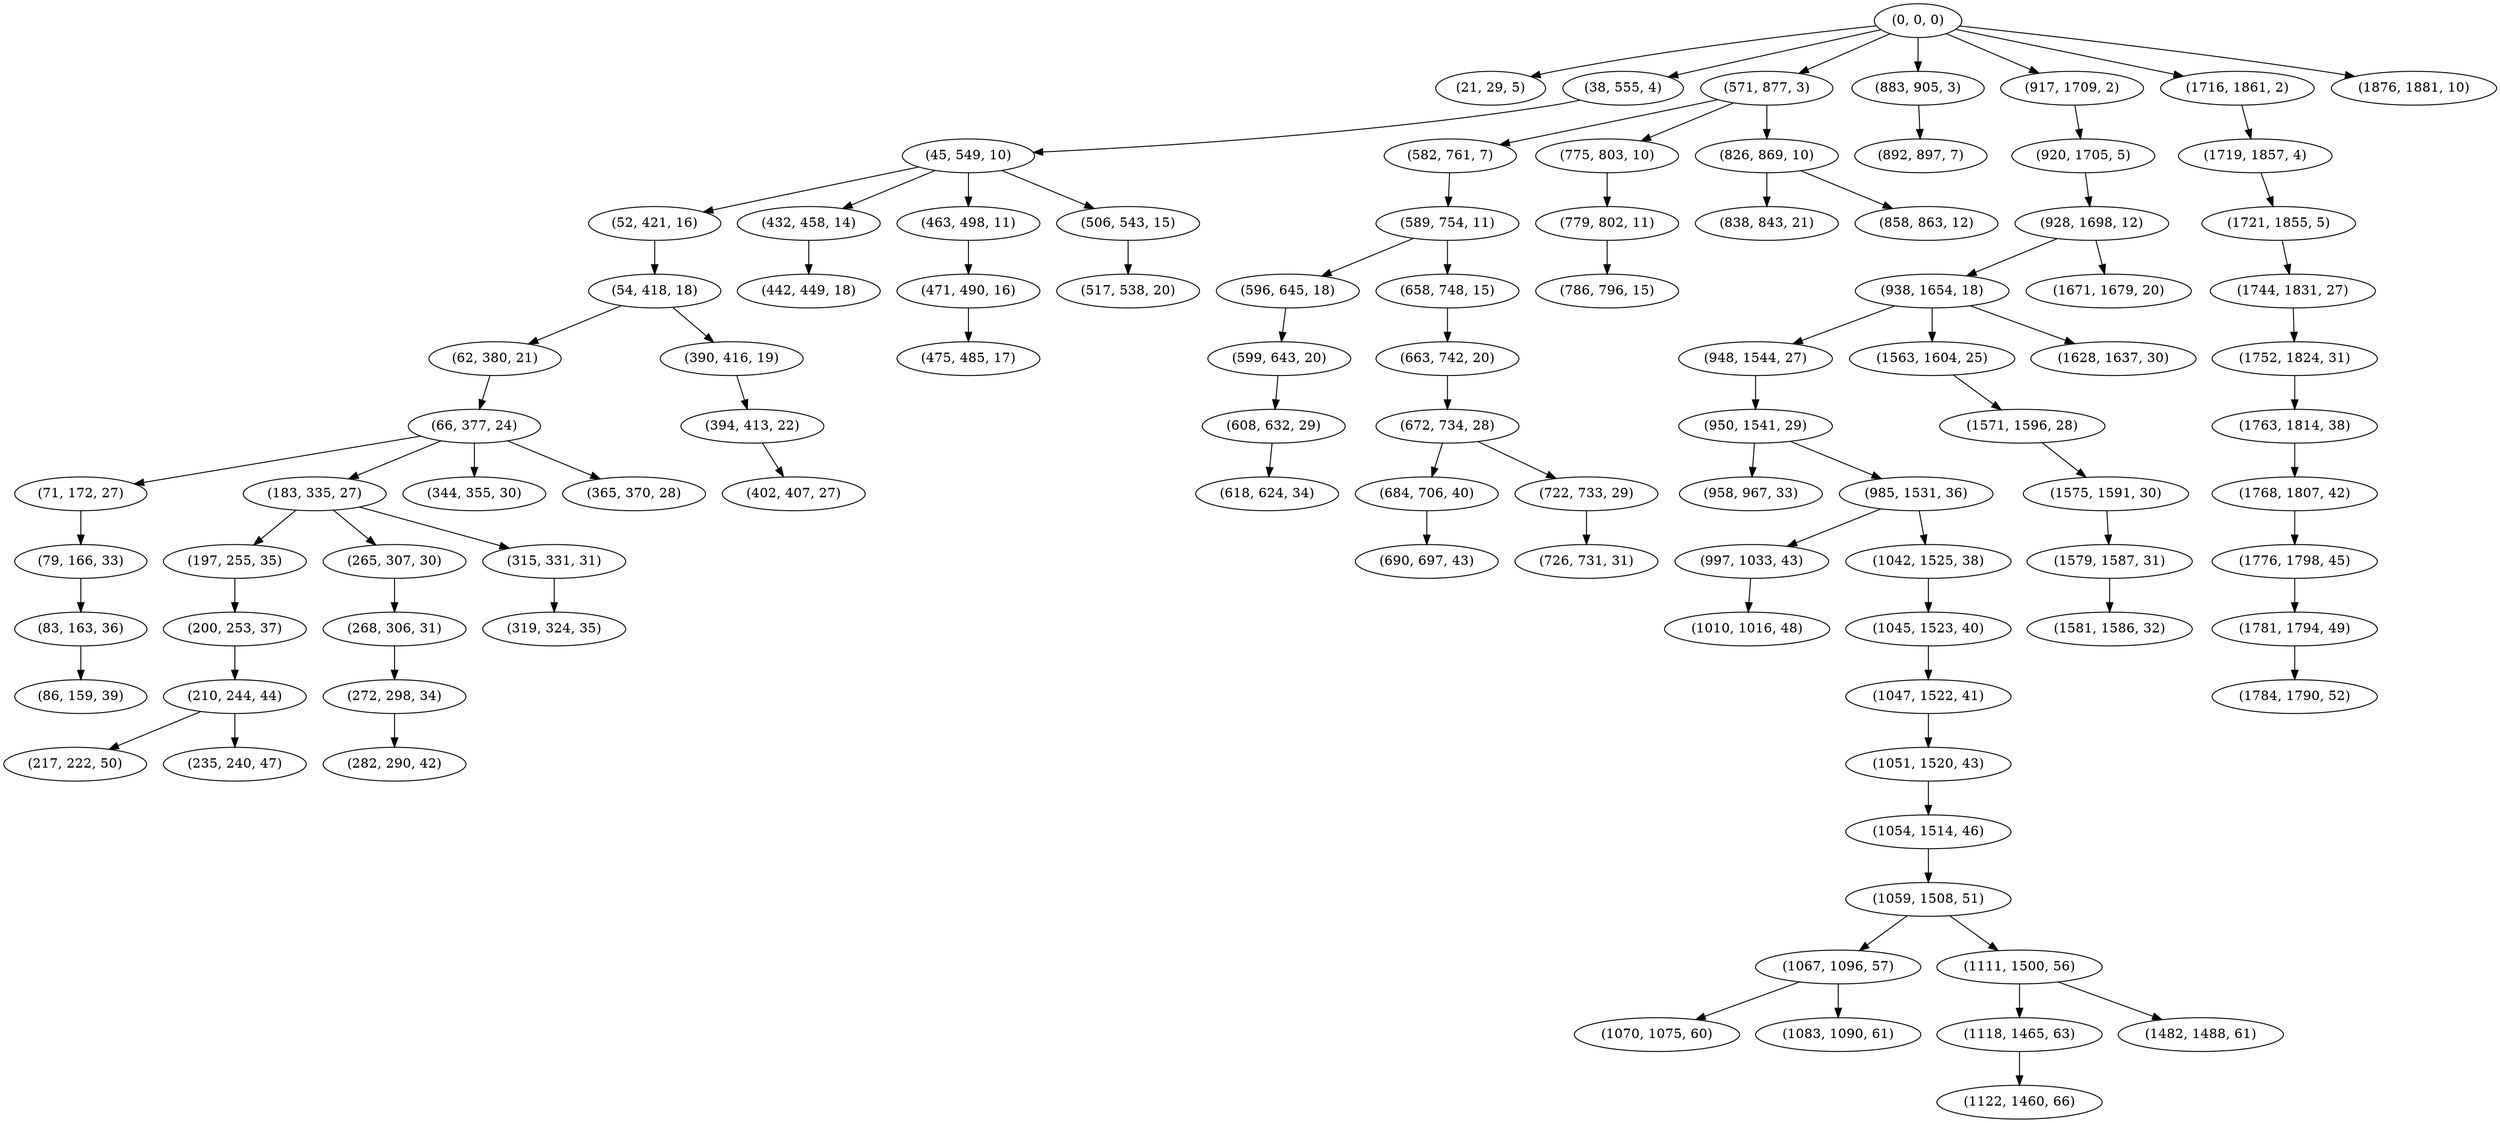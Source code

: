 digraph tree {
    "(0, 0, 0)";
    "(21, 29, 5)";
    "(38, 555, 4)";
    "(45, 549, 10)";
    "(52, 421, 16)";
    "(54, 418, 18)";
    "(62, 380, 21)";
    "(66, 377, 24)";
    "(71, 172, 27)";
    "(79, 166, 33)";
    "(83, 163, 36)";
    "(86, 159, 39)";
    "(183, 335, 27)";
    "(197, 255, 35)";
    "(200, 253, 37)";
    "(210, 244, 44)";
    "(217, 222, 50)";
    "(235, 240, 47)";
    "(265, 307, 30)";
    "(268, 306, 31)";
    "(272, 298, 34)";
    "(282, 290, 42)";
    "(315, 331, 31)";
    "(319, 324, 35)";
    "(344, 355, 30)";
    "(365, 370, 28)";
    "(390, 416, 19)";
    "(394, 413, 22)";
    "(402, 407, 27)";
    "(432, 458, 14)";
    "(442, 449, 18)";
    "(463, 498, 11)";
    "(471, 490, 16)";
    "(475, 485, 17)";
    "(506, 543, 15)";
    "(517, 538, 20)";
    "(571, 877, 3)";
    "(582, 761, 7)";
    "(589, 754, 11)";
    "(596, 645, 18)";
    "(599, 643, 20)";
    "(608, 632, 29)";
    "(618, 624, 34)";
    "(658, 748, 15)";
    "(663, 742, 20)";
    "(672, 734, 28)";
    "(684, 706, 40)";
    "(690, 697, 43)";
    "(722, 733, 29)";
    "(726, 731, 31)";
    "(775, 803, 10)";
    "(779, 802, 11)";
    "(786, 796, 15)";
    "(826, 869, 10)";
    "(838, 843, 21)";
    "(858, 863, 12)";
    "(883, 905, 3)";
    "(892, 897, 7)";
    "(917, 1709, 2)";
    "(920, 1705, 5)";
    "(928, 1698, 12)";
    "(938, 1654, 18)";
    "(948, 1544, 27)";
    "(950, 1541, 29)";
    "(958, 967, 33)";
    "(985, 1531, 36)";
    "(997, 1033, 43)";
    "(1010, 1016, 48)";
    "(1042, 1525, 38)";
    "(1045, 1523, 40)";
    "(1047, 1522, 41)";
    "(1051, 1520, 43)";
    "(1054, 1514, 46)";
    "(1059, 1508, 51)";
    "(1067, 1096, 57)";
    "(1070, 1075, 60)";
    "(1083, 1090, 61)";
    "(1111, 1500, 56)";
    "(1118, 1465, 63)";
    "(1122, 1460, 66)";
    "(1482, 1488, 61)";
    "(1563, 1604, 25)";
    "(1571, 1596, 28)";
    "(1575, 1591, 30)";
    "(1579, 1587, 31)";
    "(1581, 1586, 32)";
    "(1628, 1637, 30)";
    "(1671, 1679, 20)";
    "(1716, 1861, 2)";
    "(1719, 1857, 4)";
    "(1721, 1855, 5)";
    "(1744, 1831, 27)";
    "(1752, 1824, 31)";
    "(1763, 1814, 38)";
    "(1768, 1807, 42)";
    "(1776, 1798, 45)";
    "(1781, 1794, 49)";
    "(1784, 1790, 52)";
    "(1876, 1881, 10)";
    "(0, 0, 0)" -> "(21, 29, 5)";
    "(0, 0, 0)" -> "(38, 555, 4)";
    "(0, 0, 0)" -> "(571, 877, 3)";
    "(0, 0, 0)" -> "(883, 905, 3)";
    "(0, 0, 0)" -> "(917, 1709, 2)";
    "(0, 0, 0)" -> "(1716, 1861, 2)";
    "(0, 0, 0)" -> "(1876, 1881, 10)";
    "(38, 555, 4)" -> "(45, 549, 10)";
    "(45, 549, 10)" -> "(52, 421, 16)";
    "(45, 549, 10)" -> "(432, 458, 14)";
    "(45, 549, 10)" -> "(463, 498, 11)";
    "(45, 549, 10)" -> "(506, 543, 15)";
    "(52, 421, 16)" -> "(54, 418, 18)";
    "(54, 418, 18)" -> "(62, 380, 21)";
    "(54, 418, 18)" -> "(390, 416, 19)";
    "(62, 380, 21)" -> "(66, 377, 24)";
    "(66, 377, 24)" -> "(71, 172, 27)";
    "(66, 377, 24)" -> "(183, 335, 27)";
    "(66, 377, 24)" -> "(344, 355, 30)";
    "(66, 377, 24)" -> "(365, 370, 28)";
    "(71, 172, 27)" -> "(79, 166, 33)";
    "(79, 166, 33)" -> "(83, 163, 36)";
    "(83, 163, 36)" -> "(86, 159, 39)";
    "(183, 335, 27)" -> "(197, 255, 35)";
    "(183, 335, 27)" -> "(265, 307, 30)";
    "(183, 335, 27)" -> "(315, 331, 31)";
    "(197, 255, 35)" -> "(200, 253, 37)";
    "(200, 253, 37)" -> "(210, 244, 44)";
    "(210, 244, 44)" -> "(217, 222, 50)";
    "(210, 244, 44)" -> "(235, 240, 47)";
    "(265, 307, 30)" -> "(268, 306, 31)";
    "(268, 306, 31)" -> "(272, 298, 34)";
    "(272, 298, 34)" -> "(282, 290, 42)";
    "(315, 331, 31)" -> "(319, 324, 35)";
    "(390, 416, 19)" -> "(394, 413, 22)";
    "(394, 413, 22)" -> "(402, 407, 27)";
    "(432, 458, 14)" -> "(442, 449, 18)";
    "(463, 498, 11)" -> "(471, 490, 16)";
    "(471, 490, 16)" -> "(475, 485, 17)";
    "(506, 543, 15)" -> "(517, 538, 20)";
    "(571, 877, 3)" -> "(582, 761, 7)";
    "(571, 877, 3)" -> "(775, 803, 10)";
    "(571, 877, 3)" -> "(826, 869, 10)";
    "(582, 761, 7)" -> "(589, 754, 11)";
    "(589, 754, 11)" -> "(596, 645, 18)";
    "(589, 754, 11)" -> "(658, 748, 15)";
    "(596, 645, 18)" -> "(599, 643, 20)";
    "(599, 643, 20)" -> "(608, 632, 29)";
    "(608, 632, 29)" -> "(618, 624, 34)";
    "(658, 748, 15)" -> "(663, 742, 20)";
    "(663, 742, 20)" -> "(672, 734, 28)";
    "(672, 734, 28)" -> "(684, 706, 40)";
    "(672, 734, 28)" -> "(722, 733, 29)";
    "(684, 706, 40)" -> "(690, 697, 43)";
    "(722, 733, 29)" -> "(726, 731, 31)";
    "(775, 803, 10)" -> "(779, 802, 11)";
    "(779, 802, 11)" -> "(786, 796, 15)";
    "(826, 869, 10)" -> "(838, 843, 21)";
    "(826, 869, 10)" -> "(858, 863, 12)";
    "(883, 905, 3)" -> "(892, 897, 7)";
    "(917, 1709, 2)" -> "(920, 1705, 5)";
    "(920, 1705, 5)" -> "(928, 1698, 12)";
    "(928, 1698, 12)" -> "(938, 1654, 18)";
    "(928, 1698, 12)" -> "(1671, 1679, 20)";
    "(938, 1654, 18)" -> "(948, 1544, 27)";
    "(938, 1654, 18)" -> "(1563, 1604, 25)";
    "(938, 1654, 18)" -> "(1628, 1637, 30)";
    "(948, 1544, 27)" -> "(950, 1541, 29)";
    "(950, 1541, 29)" -> "(958, 967, 33)";
    "(950, 1541, 29)" -> "(985, 1531, 36)";
    "(985, 1531, 36)" -> "(997, 1033, 43)";
    "(985, 1531, 36)" -> "(1042, 1525, 38)";
    "(997, 1033, 43)" -> "(1010, 1016, 48)";
    "(1042, 1525, 38)" -> "(1045, 1523, 40)";
    "(1045, 1523, 40)" -> "(1047, 1522, 41)";
    "(1047, 1522, 41)" -> "(1051, 1520, 43)";
    "(1051, 1520, 43)" -> "(1054, 1514, 46)";
    "(1054, 1514, 46)" -> "(1059, 1508, 51)";
    "(1059, 1508, 51)" -> "(1067, 1096, 57)";
    "(1059, 1508, 51)" -> "(1111, 1500, 56)";
    "(1067, 1096, 57)" -> "(1070, 1075, 60)";
    "(1067, 1096, 57)" -> "(1083, 1090, 61)";
    "(1111, 1500, 56)" -> "(1118, 1465, 63)";
    "(1111, 1500, 56)" -> "(1482, 1488, 61)";
    "(1118, 1465, 63)" -> "(1122, 1460, 66)";
    "(1563, 1604, 25)" -> "(1571, 1596, 28)";
    "(1571, 1596, 28)" -> "(1575, 1591, 30)";
    "(1575, 1591, 30)" -> "(1579, 1587, 31)";
    "(1579, 1587, 31)" -> "(1581, 1586, 32)";
    "(1716, 1861, 2)" -> "(1719, 1857, 4)";
    "(1719, 1857, 4)" -> "(1721, 1855, 5)";
    "(1721, 1855, 5)" -> "(1744, 1831, 27)";
    "(1744, 1831, 27)" -> "(1752, 1824, 31)";
    "(1752, 1824, 31)" -> "(1763, 1814, 38)";
    "(1763, 1814, 38)" -> "(1768, 1807, 42)";
    "(1768, 1807, 42)" -> "(1776, 1798, 45)";
    "(1776, 1798, 45)" -> "(1781, 1794, 49)";
    "(1781, 1794, 49)" -> "(1784, 1790, 52)";
}
